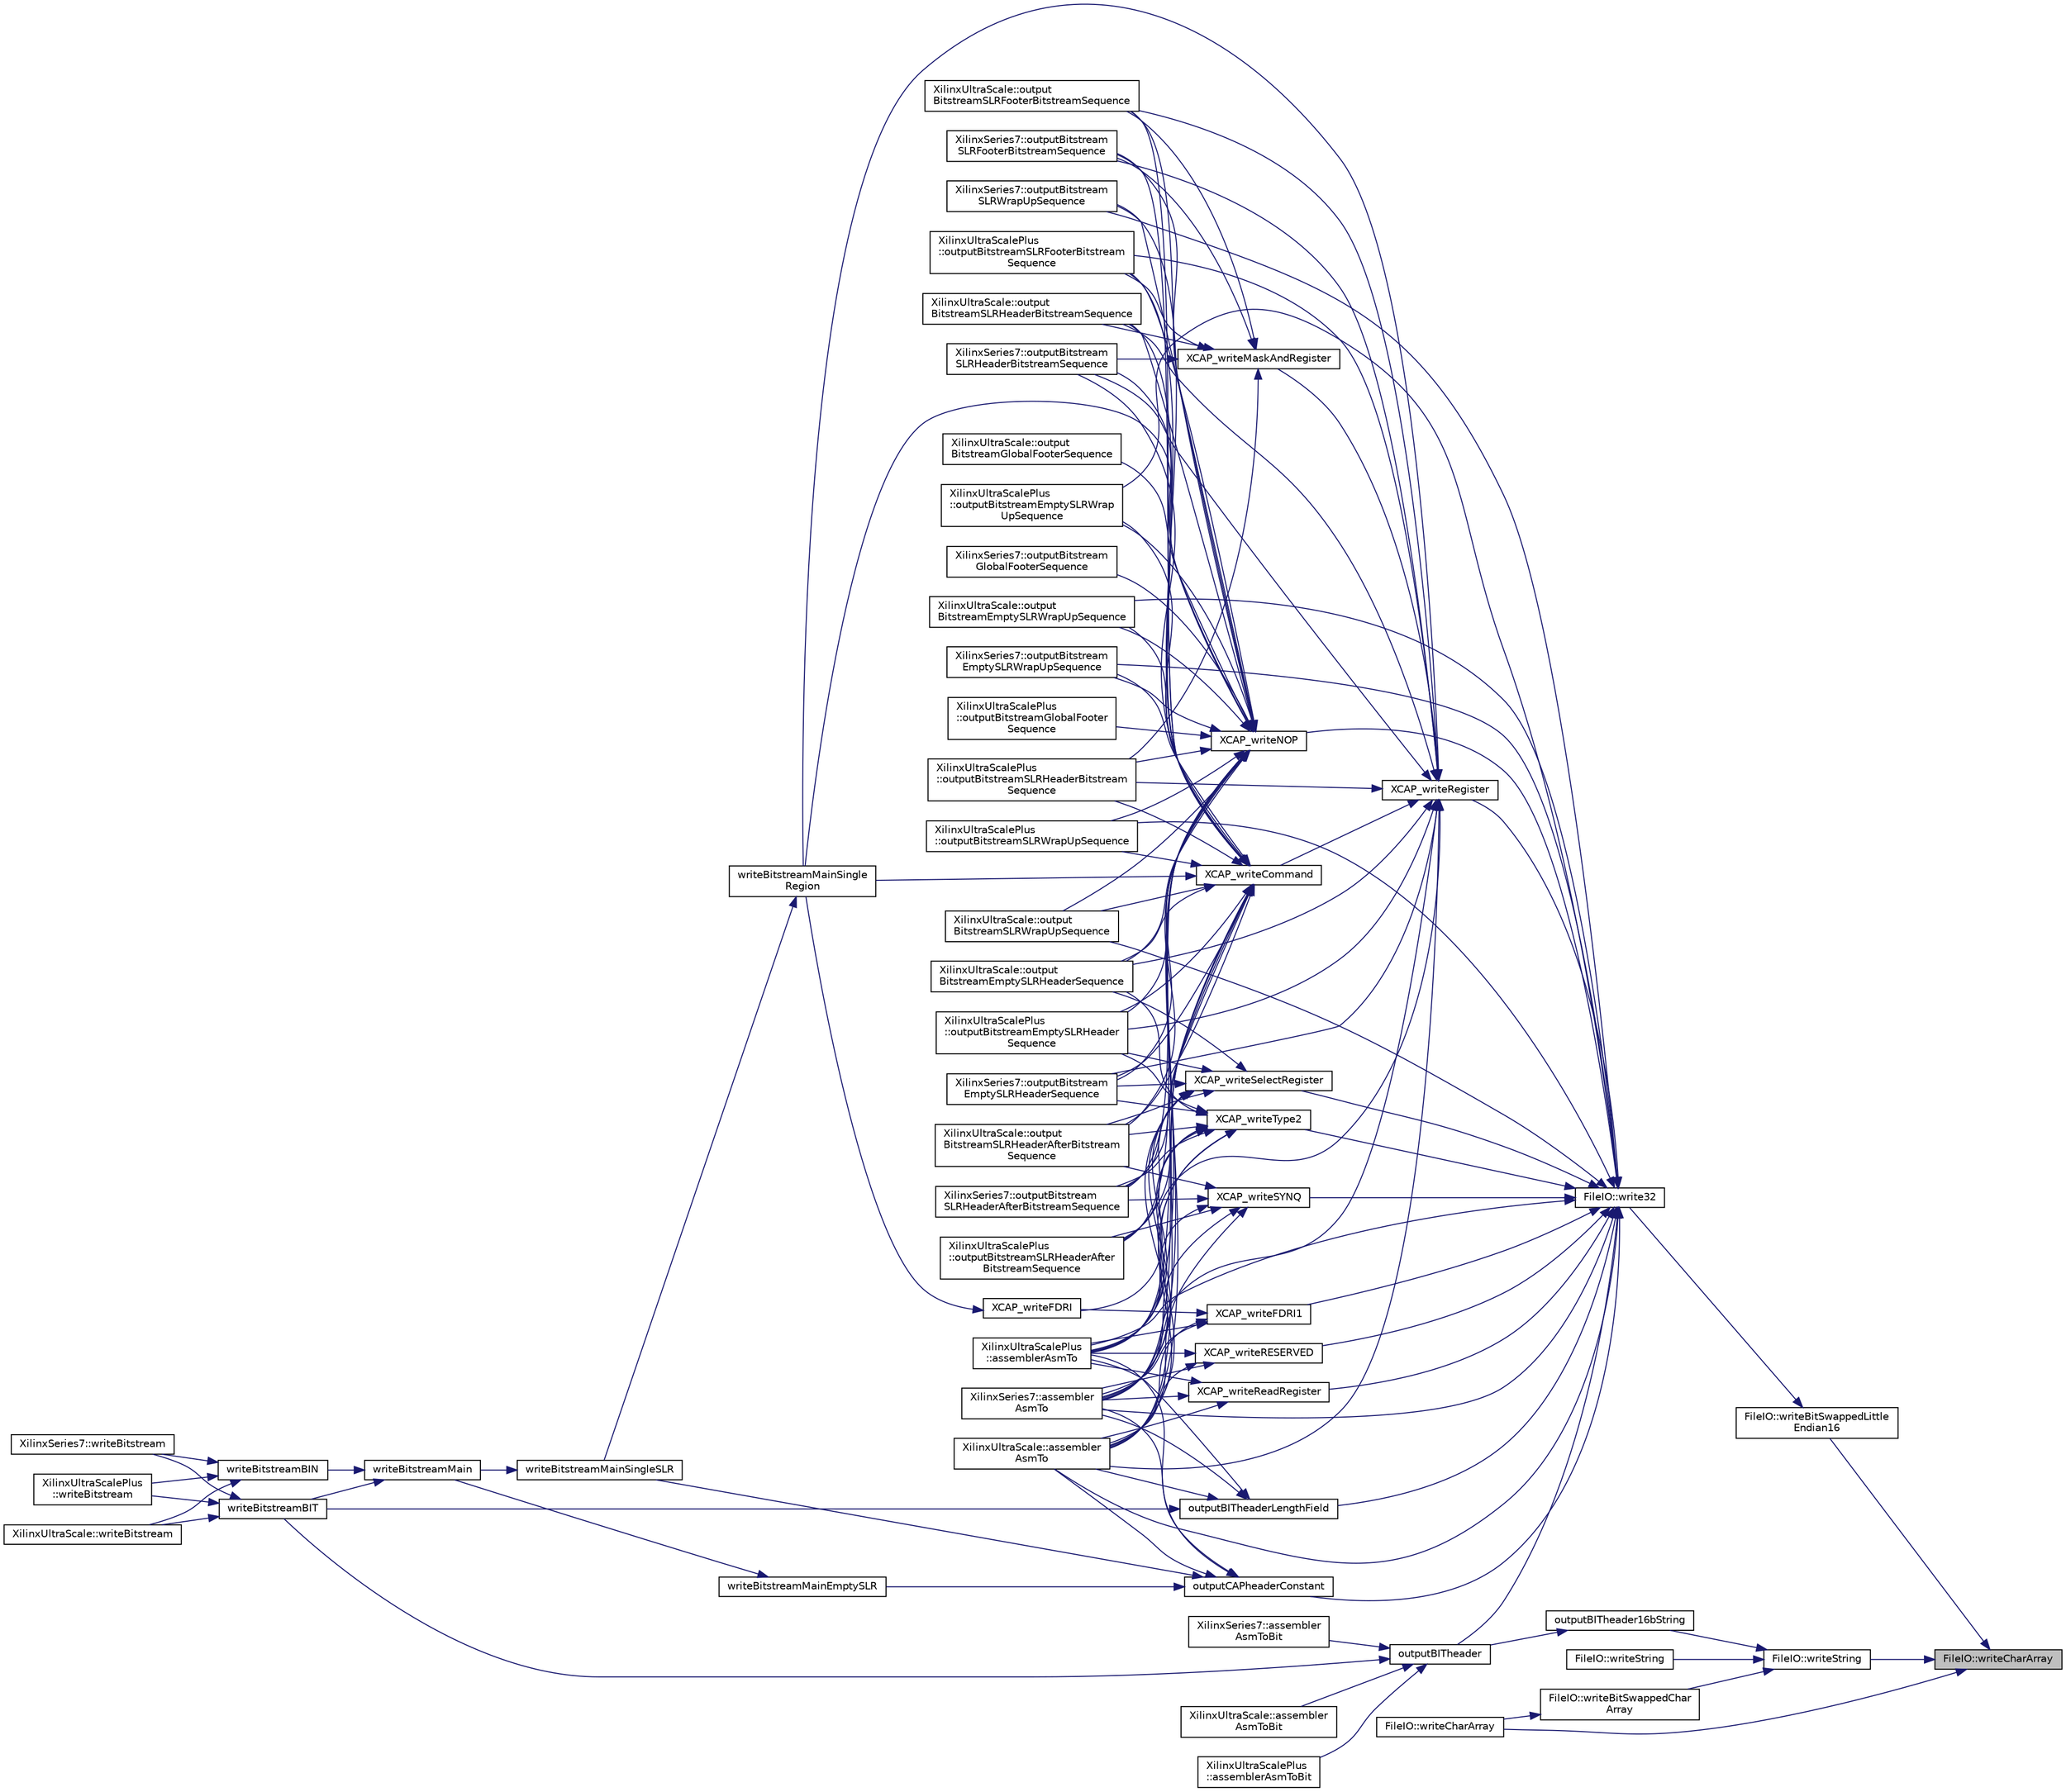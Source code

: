 digraph "FileIO::writeCharArray"
{
 // INTERACTIVE_SVG=YES
 // LATEX_PDF_SIZE
  edge [fontname="Helvetica",fontsize="10",labelfontname="Helvetica",labelfontsize="10"];
  node [fontname="Helvetica",fontsize="10",shape=record];
  rankdir="RL";
  Node1 [label="FileIO::writeCharArray",height=0.2,width=0.4,color="black", fillcolor="grey75", style="filled", fontcolor="black",tooltip=" "];
  Node1 -> Node2 [dir="back",color="midnightblue",fontsize="10",style="solid",fontname="Helvetica"];
  Node2 [label="FileIO::writeBitSwappedLittle\lEndian16",height=0.2,width=0.4,color="black", fillcolor="white", style="filled",URL="$namespaceFileIO.html#ad3152bc558b95cb7f9c30ffac1226fc4",tooltip=" "];
  Node2 -> Node3 [dir="back",color="midnightblue",fontsize="10",style="solid",fontname="Helvetica"];
  Node3 [label="FileIO::write32",height=0.2,width=0.4,color="black", fillcolor="white", style="filled",URL="$namespaceFileIO.html#afa294bfd5dd5b103f150467ec14e64a9",tooltip=" "];
  Node3 -> Node4 [dir="back",color="midnightblue",fontsize="10",style="solid",fontname="Helvetica"];
  Node4 [label="XilinxSeries7::assembler\lAsmTo",height=0.2,width=0.4,color="black", fillcolor="white", style="filled",URL="$classXilinxSeries7.html#a55408605598e79ef1e48420adf6848dd",tooltip=" "];
  Node3 -> Node5 [dir="back",color="midnightblue",fontsize="10",style="solid",fontname="Helvetica"];
  Node5 [label="XilinxUltraScale::assembler\lAsmTo",height=0.2,width=0.4,color="black", fillcolor="white", style="filled",URL="$classXilinxUltraScale.html#afc4e9db4c8bcd178dc5cdbb383973051",tooltip=" "];
  Node3 -> Node6 [dir="back",color="midnightblue",fontsize="10",style="solid",fontname="Helvetica"];
  Node6 [label="XilinxUltraScalePlus\l::assemblerAsmTo",height=0.2,width=0.4,color="black", fillcolor="white", style="filled",URL="$classXilinxUltraScalePlus.html#a7f5dd1945da9b8e8624369beb36c403d",tooltip=" "];
  Node3 -> Node7 [dir="back",color="midnightblue",fontsize="10",style="solid",fontname="Helvetica"];
  Node7 [label="outputBITheader",height=0.2,width=0.4,color="black", fillcolor="white", style="filled",URL="$inlineOutput_8h.html#a0c4ad3b4e1c62c65e46e9cd76047b39e",tooltip=" "];
  Node7 -> Node8 [dir="back",color="midnightblue",fontsize="10",style="solid",fontname="Helvetica"];
  Node8 [label="XilinxSeries7::assembler\lAsmToBit",height=0.2,width=0.4,color="black", fillcolor="white", style="filled",URL="$classXilinxSeries7.html#a5eba055b502e6ec005effa869b5c111b",tooltip=" "];
  Node7 -> Node9 [dir="back",color="midnightblue",fontsize="10",style="solid",fontname="Helvetica"];
  Node9 [label="XilinxUltraScale::assembler\lAsmToBit",height=0.2,width=0.4,color="black", fillcolor="white", style="filled",URL="$classXilinxUltraScale.html#a0c9e824e7511341e771c32f04bee4aa5",tooltip=" "];
  Node7 -> Node10 [dir="back",color="midnightblue",fontsize="10",style="solid",fontname="Helvetica"];
  Node10 [label="XilinxUltraScalePlus\l::assemblerAsmToBit",height=0.2,width=0.4,color="black", fillcolor="white", style="filled",URL="$classXilinxUltraScalePlus.html#a1aa2f41f22930582064e24bc6552eb09",tooltip=" "];
  Node7 -> Node11 [dir="back",color="midnightblue",fontsize="10",style="solid",fontname="Helvetica"];
  Node11 [label="writeBitstreamBIT",height=0.2,width=0.4,color="black", fillcolor="white", style="filled",URL="$inlineOutput_8h.html#a0add7e2ac43d97c33fb291db7ddce9ec",tooltip=" "];
  Node11 -> Node12 [dir="back",color="midnightblue",fontsize="10",style="solid",fontname="Helvetica"];
  Node12 [label="XilinxSeries7::writeBitstream",height=0.2,width=0.4,color="black", fillcolor="white", style="filled",URL="$classXilinxSeries7.html#a8e89db38dbb60abae6aeec780fff5015",tooltip=" "];
  Node11 -> Node13 [dir="back",color="midnightblue",fontsize="10",style="solid",fontname="Helvetica"];
  Node13 [label="XilinxUltraScalePlus\l::writeBitstream",height=0.2,width=0.4,color="black", fillcolor="white", style="filled",URL="$classXilinxUltraScalePlus.html#a9ccfa49a6f644294caee371fec039174",tooltip=" "];
  Node11 -> Node14 [dir="back",color="midnightblue",fontsize="10",style="solid",fontname="Helvetica"];
  Node14 [label="XilinxUltraScale::writeBitstream",height=0.2,width=0.4,color="black", fillcolor="white", style="filled",URL="$classXilinxUltraScale.html#af163f68ca538a15deb895f71c18e29f1",tooltip=" "];
  Node3 -> Node15 [dir="back",color="midnightblue",fontsize="10",style="solid",fontname="Helvetica"];
  Node15 [label="outputBITheaderLengthField",height=0.2,width=0.4,color="black", fillcolor="white", style="filled",URL="$inlineOutput_8h.html#a9b17679cb3f38c38b0faa8f0eff9fda6",tooltip=" "];
  Node15 -> Node4 [dir="back",color="midnightblue",fontsize="10",style="solid",fontname="Helvetica"];
  Node15 -> Node5 [dir="back",color="midnightblue",fontsize="10",style="solid",fontname="Helvetica"];
  Node15 -> Node6 [dir="back",color="midnightblue",fontsize="10",style="solid",fontname="Helvetica"];
  Node15 -> Node11 [dir="back",color="midnightblue",fontsize="10",style="solid",fontname="Helvetica"];
  Node3 -> Node16 [dir="back",color="midnightblue",fontsize="10",style="solid",fontname="Helvetica"];
  Node16 [label="XilinxUltraScalePlus\l::outputBitstreamEmptySLRWrap\lUpSequence",height=0.2,width=0.4,color="black", fillcolor="white", style="filled",URL="$classXilinxUltraScalePlus.html#abb22b7fd472cce80f5b270dfcdd5ae9b",tooltip=" "];
  Node3 -> Node17 [dir="back",color="midnightblue",fontsize="10",style="solid",fontname="Helvetica"];
  Node17 [label="XilinxUltraScale::output\lBitstreamEmptySLRWrapUpSequence",height=0.2,width=0.4,color="black", fillcolor="white", style="filled",URL="$classXilinxUltraScale.html#a6f9106dbebe8238c462168682c2b698f",tooltip=" "];
  Node3 -> Node18 [dir="back",color="midnightblue",fontsize="10",style="solid",fontname="Helvetica"];
  Node18 [label="XilinxSeries7::outputBitstream\lEmptySLRWrapUpSequence",height=0.2,width=0.4,color="black", fillcolor="white", style="filled",URL="$classXilinxSeries7.html#a72052347225f7095ff980ce68b207d55",tooltip=" "];
  Node3 -> Node19 [dir="back",color="midnightblue",fontsize="10",style="solid",fontname="Helvetica"];
  Node19 [label="XilinxUltraScalePlus\l::outputBitstreamSLRWrapUpSequence",height=0.2,width=0.4,color="black", fillcolor="white", style="filled",URL="$classXilinxUltraScalePlus.html#af7e5019f3c45360abdf3fb4bda8d06ae",tooltip=" "];
  Node3 -> Node20 [dir="back",color="midnightblue",fontsize="10",style="solid",fontname="Helvetica"];
  Node20 [label="XilinxSeries7::outputBitstream\lSLRWrapUpSequence",height=0.2,width=0.4,color="black", fillcolor="white", style="filled",URL="$classXilinxSeries7.html#a2dedd177e85edd6911fedc87a87af82f",tooltip=" "];
  Node3 -> Node21 [dir="back",color="midnightblue",fontsize="10",style="solid",fontname="Helvetica"];
  Node21 [label="XilinxUltraScale::output\lBitstreamSLRWrapUpSequence",height=0.2,width=0.4,color="black", fillcolor="white", style="filled",URL="$classXilinxUltraScale.html#a907aa9d9c52fb0f58d1038c3ae994e8f",tooltip=" "];
  Node3 -> Node22 [dir="back",color="midnightblue",fontsize="10",style="solid",fontname="Helvetica"];
  Node22 [label="outputCAPheaderConstant",height=0.2,width=0.4,color="black", fillcolor="white", style="filled",URL="$inlineOutput_8h.html#a8fe62d8bda9cec6b6de8d1d13539044d",tooltip=" "];
  Node22 -> Node4 [dir="back",color="midnightblue",fontsize="10",style="solid",fontname="Helvetica"];
  Node22 -> Node5 [dir="back",color="midnightblue",fontsize="10",style="solid",fontname="Helvetica"];
  Node22 -> Node6 [dir="back",color="midnightblue",fontsize="10",style="solid",fontname="Helvetica"];
  Node22 -> Node23 [dir="back",color="midnightblue",fontsize="10",style="solid",fontname="Helvetica"];
  Node23 [label="writeBitstreamMainEmptySLR",height=0.2,width=0.4,color="black", fillcolor="white", style="filled",URL="$inlineOutput_8h.html#a4f52ac6156f635c9592b03690073d51a",tooltip=" "];
  Node23 -> Node24 [dir="back",color="midnightblue",fontsize="10",style="solid",fontname="Helvetica"];
  Node24 [label="writeBitstreamMain",height=0.2,width=0.4,color="black", fillcolor="white", style="filled",URL="$inlineOutput_8h.html#a3064b8b594edb427558e5c0c5935ba95",tooltip=" "];
  Node24 -> Node25 [dir="back",color="midnightblue",fontsize="10",style="solid",fontname="Helvetica"];
  Node25 [label="writeBitstreamBIN",height=0.2,width=0.4,color="black", fillcolor="white", style="filled",URL="$inlineOutput_8h.html#a219921af6a6c3663879d6929317e2a20",tooltip=" "];
  Node25 -> Node12 [dir="back",color="midnightblue",fontsize="10",style="solid",fontname="Helvetica"];
  Node25 -> Node13 [dir="back",color="midnightblue",fontsize="10",style="solid",fontname="Helvetica"];
  Node25 -> Node14 [dir="back",color="midnightblue",fontsize="10",style="solid",fontname="Helvetica"];
  Node24 -> Node11 [dir="back",color="midnightblue",fontsize="10",style="solid",fontname="Helvetica"];
  Node22 -> Node26 [dir="back",color="midnightblue",fontsize="10",style="solid",fontname="Helvetica"];
  Node26 [label="writeBitstreamMainSingleSLR",height=0.2,width=0.4,color="black", fillcolor="white", style="filled",URL="$inlineOutput_8h.html#a5fd8525df590cbfc7afc058df8335ab8",tooltip=" "];
  Node26 -> Node24 [dir="back",color="midnightblue",fontsize="10",style="solid",fontname="Helvetica"];
  Node3 -> Node27 [dir="back",color="midnightblue",fontsize="10",style="solid",fontname="Helvetica"];
  Node27 [label="XCAP_writeFDRI1",height=0.2,width=0.4,color="black", fillcolor="white", style="filled",URL="$inlineCAP_8h.html#a4d5beb2ea0b41f6e58399b91f402018e",tooltip="Generate and write only a type 1 FDRI command."];
  Node27 -> Node4 [dir="back",color="midnightblue",fontsize="10",style="solid",fontname="Helvetica"];
  Node27 -> Node5 [dir="back",color="midnightblue",fontsize="10",style="solid",fontname="Helvetica"];
  Node27 -> Node6 [dir="back",color="midnightblue",fontsize="10",style="solid",fontname="Helvetica"];
  Node27 -> Node28 [dir="back",color="midnightblue",fontsize="10",style="solid",fontname="Helvetica"];
  Node28 [label="XCAP_writeFDRI",height=0.2,width=0.4,color="black", fillcolor="white", style="filled",URL="$inlineCAP_8h.html#a53b36536da1931208ed86ec193d53a96",tooltip="Generate and write an FDRI command. Always uses type 2 command for simplicity."];
  Node28 -> Node29 [dir="back",color="midnightblue",fontsize="10",style="solid",fontname="Helvetica"];
  Node29 [label="writeBitstreamMainSingle\lRegion",height=0.2,width=0.4,color="black", fillcolor="white", style="filled",URL="$inlineOutput_8h.html#af14ad53082c77eb7649df04c0ccd87bf",tooltip=" "];
  Node29 -> Node26 [dir="back",color="midnightblue",fontsize="10",style="solid",fontname="Helvetica"];
  Node3 -> Node30 [dir="back",color="midnightblue",fontsize="10",style="solid",fontname="Helvetica"];
  Node30 [label="XCAP_writeNOP",height=0.2,width=0.4,color="black", fillcolor="white", style="filled",URL="$inlineCAP_8h.html#ae2bc9aff89db85a902d83e720fb6aea4",tooltip="Generate the encoding for NOP instructions and write them to file ofstream."];
  Node30 -> Node4 [dir="back",color="midnightblue",fontsize="10",style="solid",fontname="Helvetica"];
  Node30 -> Node5 [dir="back",color="midnightblue",fontsize="10",style="solid",fontname="Helvetica"];
  Node30 -> Node6 [dir="back",color="midnightblue",fontsize="10",style="solid",fontname="Helvetica"];
  Node30 -> Node31 [dir="back",color="midnightblue",fontsize="10",style="solid",fontname="Helvetica"];
  Node31 [label="XilinxUltraScalePlus\l::outputBitstreamEmptySLRHeader\lSequence",height=0.2,width=0.4,color="black", fillcolor="white", style="filled",URL="$classXilinxUltraScalePlus.html#a62860b8feb969823efe314884632cdf5",tooltip=" "];
  Node30 -> Node32 [dir="back",color="midnightblue",fontsize="10",style="solid",fontname="Helvetica"];
  Node32 [label="XilinxSeries7::outputBitstream\lEmptySLRHeaderSequence",height=0.2,width=0.4,color="black", fillcolor="white", style="filled",URL="$classXilinxSeries7.html#a91a3c0ba562a173a1025c3e88bb3a396",tooltip=" "];
  Node30 -> Node33 [dir="back",color="midnightblue",fontsize="10",style="solid",fontname="Helvetica"];
  Node33 [label="XilinxUltraScale::output\lBitstreamEmptySLRHeaderSequence",height=0.2,width=0.4,color="black", fillcolor="white", style="filled",URL="$classXilinxUltraScale.html#ae14390ee28e7fb6f68e83b6c712b5a43",tooltip=" "];
  Node30 -> Node17 [dir="back",color="midnightblue",fontsize="10",style="solid",fontname="Helvetica"];
  Node30 -> Node16 [dir="back",color="midnightblue",fontsize="10",style="solid",fontname="Helvetica"];
  Node30 -> Node18 [dir="back",color="midnightblue",fontsize="10",style="solid",fontname="Helvetica"];
  Node30 -> Node34 [dir="back",color="midnightblue",fontsize="10",style="solid",fontname="Helvetica"];
  Node34 [label="XilinxSeries7::outputBitstream\lGlobalFooterSequence",height=0.2,width=0.4,color="black", fillcolor="white", style="filled",URL="$classXilinxSeries7.html#af64c6fe4b86897baa2fa6e64fed1c6af",tooltip=" "];
  Node30 -> Node35 [dir="back",color="midnightblue",fontsize="10",style="solid",fontname="Helvetica"];
  Node35 [label="XilinxUltraScalePlus\l::outputBitstreamGlobalFooter\lSequence",height=0.2,width=0.4,color="black", fillcolor="white", style="filled",URL="$classXilinxUltraScalePlus.html#aea7bba267c386108c5b335cb61e3fad6",tooltip=" "];
  Node30 -> Node36 [dir="back",color="midnightblue",fontsize="10",style="solid",fontname="Helvetica"];
  Node36 [label="XilinxUltraScale::output\lBitstreamGlobalFooterSequence",height=0.2,width=0.4,color="black", fillcolor="white", style="filled",URL="$classXilinxUltraScale.html#a7af5e17d3ef663e7e539d3f815ca2d48",tooltip=" "];
  Node30 -> Node37 [dir="back",color="midnightblue",fontsize="10",style="solid",fontname="Helvetica"];
  Node37 [label="XilinxUltraScale::output\lBitstreamSLRFooterBitstreamSequence",height=0.2,width=0.4,color="black", fillcolor="white", style="filled",URL="$classXilinxUltraScale.html#af294615bb77ed6aef666bbac5b6f0b59",tooltip=" "];
  Node30 -> Node38 [dir="back",color="midnightblue",fontsize="10",style="solid",fontname="Helvetica"];
  Node38 [label="XilinxSeries7::outputBitstream\lSLRFooterBitstreamSequence",height=0.2,width=0.4,color="black", fillcolor="white", style="filled",URL="$classXilinxSeries7.html#a3af4f704c72de38a357b3d7162f39e63",tooltip=" "];
  Node30 -> Node39 [dir="back",color="midnightblue",fontsize="10",style="solid",fontname="Helvetica"];
  Node39 [label="XilinxUltraScalePlus\l::outputBitstreamSLRFooterBitstream\lSequence",height=0.2,width=0.4,color="black", fillcolor="white", style="filled",URL="$classXilinxUltraScalePlus.html#a0f85d780e00a3bc687831b8bc1d3646c",tooltip=" "];
  Node30 -> Node40 [dir="back",color="midnightblue",fontsize="10",style="solid",fontname="Helvetica"];
  Node40 [label="XilinxUltraScale::output\lBitstreamSLRHeaderAfterBitstream\lSequence",height=0.2,width=0.4,color="black", fillcolor="white", style="filled",URL="$classXilinxUltraScale.html#add2aeffe25f7261c7f240e6aeaf686fa",tooltip=" "];
  Node30 -> Node41 [dir="back",color="midnightblue",fontsize="10",style="solid",fontname="Helvetica"];
  Node41 [label="XilinxSeries7::outputBitstream\lSLRHeaderAfterBitstreamSequence",height=0.2,width=0.4,color="black", fillcolor="white", style="filled",URL="$classXilinxSeries7.html#a25f779cb66534990336e9e6abbca8e9a",tooltip=" "];
  Node30 -> Node42 [dir="back",color="midnightblue",fontsize="10",style="solid",fontname="Helvetica"];
  Node42 [label="XilinxUltraScalePlus\l::outputBitstreamSLRHeaderAfter\lBitstreamSequence",height=0.2,width=0.4,color="black", fillcolor="white", style="filled",URL="$classXilinxUltraScalePlus.html#a15594d8a8ef3e566a76d4266543cb5f3",tooltip=" "];
  Node30 -> Node43 [dir="back",color="midnightblue",fontsize="10",style="solid",fontname="Helvetica"];
  Node43 [label="XilinxUltraScale::output\lBitstreamSLRHeaderBitstreamSequence",height=0.2,width=0.4,color="black", fillcolor="white", style="filled",URL="$classXilinxUltraScale.html#af02eeea33625e348469cb6e4957f4632",tooltip=" "];
  Node30 -> Node44 [dir="back",color="midnightblue",fontsize="10",style="solid",fontname="Helvetica"];
  Node44 [label="XilinxSeries7::outputBitstream\lSLRHeaderBitstreamSequence",height=0.2,width=0.4,color="black", fillcolor="white", style="filled",URL="$classXilinxSeries7.html#aee61eb0fdac436117fc21932118d98e9",tooltip=" "];
  Node30 -> Node45 [dir="back",color="midnightblue",fontsize="10",style="solid",fontname="Helvetica"];
  Node45 [label="XilinxUltraScalePlus\l::outputBitstreamSLRHeaderBitstream\lSequence",height=0.2,width=0.4,color="black", fillcolor="white", style="filled",URL="$classXilinxUltraScalePlus.html#afd2fb1ce101f83febe2024561c823a11",tooltip=" "];
  Node30 -> Node20 [dir="back",color="midnightblue",fontsize="10",style="solid",fontname="Helvetica"];
  Node30 -> Node21 [dir="back",color="midnightblue",fontsize="10",style="solid",fontname="Helvetica"];
  Node30 -> Node19 [dir="back",color="midnightblue",fontsize="10",style="solid",fontname="Helvetica"];
  Node30 -> Node29 [dir="back",color="midnightblue",fontsize="10",style="solid",fontname="Helvetica"];
  Node3 -> Node46 [dir="back",color="midnightblue",fontsize="10",style="solid",fontname="Helvetica"];
  Node46 [label="XCAP_writeReadRegister",height=0.2,width=0.4,color="black", fillcolor="white", style="filled",URL="$inlineCAP_8h.html#aedc42f01b31e3e5ab31304a44c28bf75",tooltip="Generate the encoding for reading a CAP register and write it to file ofstream."];
  Node46 -> Node4 [dir="back",color="midnightblue",fontsize="10",style="solid",fontname="Helvetica"];
  Node46 -> Node6 [dir="back",color="midnightblue",fontsize="10",style="solid",fontname="Helvetica"];
  Node46 -> Node5 [dir="back",color="midnightblue",fontsize="10",style="solid",fontname="Helvetica"];
  Node3 -> Node47 [dir="back",color="midnightblue",fontsize="10",style="solid",fontname="Helvetica"];
  Node47 [label="XCAP_writeRegister",height=0.2,width=0.4,color="black", fillcolor="white", style="filled",URL="$inlineCAP_8h.html#a24c8331140999d0419c1a11ab3250d96",tooltip="Generate the encoding for writing a CAP register and write it to file ofstream."];
  Node47 -> Node4 [dir="back",color="midnightblue",fontsize="10",style="solid",fontname="Helvetica"];
  Node47 -> Node5 [dir="back",color="midnightblue",fontsize="10",style="solid",fontname="Helvetica"];
  Node47 -> Node6 [dir="back",color="midnightblue",fontsize="10",style="solid",fontname="Helvetica"];
  Node47 -> Node33 [dir="back",color="midnightblue",fontsize="10",style="solid",fontname="Helvetica"];
  Node47 -> Node32 [dir="back",color="midnightblue",fontsize="10",style="solid",fontname="Helvetica"];
  Node47 -> Node31 [dir="back",color="midnightblue",fontsize="10",style="solid",fontname="Helvetica"];
  Node47 -> Node38 [dir="back",color="midnightblue",fontsize="10",style="solid",fontname="Helvetica"];
  Node47 -> Node37 [dir="back",color="midnightblue",fontsize="10",style="solid",fontname="Helvetica"];
  Node47 -> Node39 [dir="back",color="midnightblue",fontsize="10",style="solid",fontname="Helvetica"];
  Node47 -> Node45 [dir="back",color="midnightblue",fontsize="10",style="solid",fontname="Helvetica"];
  Node47 -> Node44 [dir="back",color="midnightblue",fontsize="10",style="solid",fontname="Helvetica"];
  Node47 -> Node43 [dir="back",color="midnightblue",fontsize="10",style="solid",fontname="Helvetica"];
  Node47 -> Node29 [dir="back",color="midnightblue",fontsize="10",style="solid",fontname="Helvetica"];
  Node47 -> Node48 [dir="back",color="midnightblue",fontsize="10",style="solid",fontname="Helvetica"];
  Node48 [label="XCAP_writeCommand",height=0.2,width=0.4,color="black", fillcolor="white", style="filled",URL="$inlineCAP_8h.html#a523184af01d1123a582731ec80edb78b",tooltip="Generate the encoding for writing a CAP command and write it to file ofstream."];
  Node48 -> Node4 [dir="back",color="midnightblue",fontsize="10",style="solid",fontname="Helvetica"];
  Node48 -> Node5 [dir="back",color="midnightblue",fontsize="10",style="solid",fontname="Helvetica"];
  Node48 -> Node6 [dir="back",color="midnightblue",fontsize="10",style="solid",fontname="Helvetica"];
  Node48 -> Node31 [dir="back",color="midnightblue",fontsize="10",style="solid",fontname="Helvetica"];
  Node48 -> Node33 [dir="back",color="midnightblue",fontsize="10",style="solid",fontname="Helvetica"];
  Node48 -> Node32 [dir="back",color="midnightblue",fontsize="10",style="solid",fontname="Helvetica"];
  Node48 -> Node18 [dir="back",color="midnightblue",fontsize="10",style="solid",fontname="Helvetica"];
  Node48 -> Node16 [dir="back",color="midnightblue",fontsize="10",style="solid",fontname="Helvetica"];
  Node48 -> Node17 [dir="back",color="midnightblue",fontsize="10",style="solid",fontname="Helvetica"];
  Node48 -> Node39 [dir="back",color="midnightblue",fontsize="10",style="solid",fontname="Helvetica"];
  Node48 -> Node37 [dir="back",color="midnightblue",fontsize="10",style="solid",fontname="Helvetica"];
  Node48 -> Node38 [dir="back",color="midnightblue",fontsize="10",style="solid",fontname="Helvetica"];
  Node48 -> Node41 [dir="back",color="midnightblue",fontsize="10",style="solid",fontname="Helvetica"];
  Node48 -> Node40 [dir="back",color="midnightblue",fontsize="10",style="solid",fontname="Helvetica"];
  Node48 -> Node42 [dir="back",color="midnightblue",fontsize="10",style="solid",fontname="Helvetica"];
  Node48 -> Node45 [dir="back",color="midnightblue",fontsize="10",style="solid",fontname="Helvetica"];
  Node48 -> Node44 [dir="back",color="midnightblue",fontsize="10",style="solid",fontname="Helvetica"];
  Node48 -> Node43 [dir="back",color="midnightblue",fontsize="10",style="solid",fontname="Helvetica"];
  Node48 -> Node20 [dir="back",color="midnightblue",fontsize="10",style="solid",fontname="Helvetica"];
  Node48 -> Node19 [dir="back",color="midnightblue",fontsize="10",style="solid",fontname="Helvetica"];
  Node48 -> Node21 [dir="back",color="midnightblue",fontsize="10",style="solid",fontname="Helvetica"];
  Node48 -> Node29 [dir="back",color="midnightblue",fontsize="10",style="solid",fontname="Helvetica"];
  Node47 -> Node49 [dir="back",color="midnightblue",fontsize="10",style="solid",fontname="Helvetica"];
  Node49 [label="XCAP_writeMaskAndRegister",height=0.2,width=0.4,color="black", fillcolor="white", style="filled",URL="$inlineCAP_8h.html#a82026709921b8d2c04dc152f3d6e43ce",tooltip="Generate the encoding for writing a CAP register with a mask and write it to file ofstream."];
  Node49 -> Node38 [dir="back",color="midnightblue",fontsize="10",style="solid",fontname="Helvetica"];
  Node49 -> Node37 [dir="back",color="midnightblue",fontsize="10",style="solid",fontname="Helvetica"];
  Node49 -> Node39 [dir="back",color="midnightblue",fontsize="10",style="solid",fontname="Helvetica"];
  Node49 -> Node44 [dir="back",color="midnightblue",fontsize="10",style="solid",fontname="Helvetica"];
  Node49 -> Node45 [dir="back",color="midnightblue",fontsize="10",style="solid",fontname="Helvetica"];
  Node49 -> Node43 [dir="back",color="midnightblue",fontsize="10",style="solid",fontname="Helvetica"];
  Node3 -> Node50 [dir="back",color="midnightblue",fontsize="10",style="solid",fontname="Helvetica"];
  Node50 [label="XCAP_writeRESERVED",height=0.2,width=0.4,color="black", fillcolor="white", style="filled",URL="$inlineCAP_8h.html#a7d11e6758a06aae668fed38db62a46b9",tooltip="Generate the encoding for Reserved instructions and write them to file ofstream."];
  Node50 -> Node4 [dir="back",color="midnightblue",fontsize="10",style="solid",fontname="Helvetica"];
  Node50 -> Node6 [dir="back",color="midnightblue",fontsize="10",style="solid",fontname="Helvetica"];
  Node50 -> Node5 [dir="back",color="midnightblue",fontsize="10",style="solid",fontname="Helvetica"];
  Node3 -> Node51 [dir="back",color="midnightblue",fontsize="10",style="solid",fontname="Helvetica"];
  Node51 [label="XCAP_writeSelectRegister",height=0.2,width=0.4,color="black", fillcolor="white", style="filled",URL="$inlineCAP_8h.html#a725ef00dd44fad9f8a7679ee1f0bc206",tooltip="Generate the encoding for \"selecting\" a CAP register and write it to file ofstream."];
  Node51 -> Node4 [dir="back",color="midnightblue",fontsize="10",style="solid",fontname="Helvetica"];
  Node51 -> Node5 [dir="back",color="midnightblue",fontsize="10",style="solid",fontname="Helvetica"];
  Node51 -> Node6 [dir="back",color="midnightblue",fontsize="10",style="solid",fontname="Helvetica"];
  Node51 -> Node32 [dir="back",color="midnightblue",fontsize="10",style="solid",fontname="Helvetica"];
  Node51 -> Node31 [dir="back",color="midnightblue",fontsize="10",style="solid",fontname="Helvetica"];
  Node51 -> Node33 [dir="back",color="midnightblue",fontsize="10",style="solid",fontname="Helvetica"];
  Node51 -> Node42 [dir="back",color="midnightblue",fontsize="10",style="solid",fontname="Helvetica"];
  Node51 -> Node41 [dir="back",color="midnightblue",fontsize="10",style="solid",fontname="Helvetica"];
  Node51 -> Node40 [dir="back",color="midnightblue",fontsize="10",style="solid",fontname="Helvetica"];
  Node3 -> Node52 [dir="back",color="midnightblue",fontsize="10",style="solid",fontname="Helvetica"];
  Node52 [label="XCAP_writeSYNQ",height=0.2,width=0.4,color="black", fillcolor="white", style="filled",URL="$inlineCAP_8h.html#a5fe8b103348dfce03a0202271e2fec64",tooltip="Generate and write an SYNQ command."];
  Node52 -> Node4 [dir="back",color="midnightblue",fontsize="10",style="solid",fontname="Helvetica"];
  Node52 -> Node6 [dir="back",color="midnightblue",fontsize="10",style="solid",fontname="Helvetica"];
  Node52 -> Node5 [dir="back",color="midnightblue",fontsize="10",style="solid",fontname="Helvetica"];
  Node52 -> Node40 [dir="back",color="midnightblue",fontsize="10",style="solid",fontname="Helvetica"];
  Node52 -> Node41 [dir="back",color="midnightblue",fontsize="10",style="solid",fontname="Helvetica"];
  Node52 -> Node42 [dir="back",color="midnightblue",fontsize="10",style="solid",fontname="Helvetica"];
  Node3 -> Node53 [dir="back",color="midnightblue",fontsize="10",style="solid",fontname="Helvetica"];
  Node53 [label="XCAP_writeType2",height=0.2,width=0.4,color="black", fillcolor="white", style="filled",URL="$inlineCAP_8h.html#a7f88f7623171587d4aed5d8ae0ab6886",tooltip="Generate and write only a type 2 FDRI command."];
  Node53 -> Node4 [dir="back",color="midnightblue",fontsize="10",style="solid",fontname="Helvetica"];
  Node53 -> Node5 [dir="back",color="midnightblue",fontsize="10",style="solid",fontname="Helvetica"];
  Node53 -> Node6 [dir="back",color="midnightblue",fontsize="10",style="solid",fontname="Helvetica"];
  Node53 -> Node31 [dir="back",color="midnightblue",fontsize="10",style="solid",fontname="Helvetica"];
  Node53 -> Node32 [dir="back",color="midnightblue",fontsize="10",style="solid",fontname="Helvetica"];
  Node53 -> Node33 [dir="back",color="midnightblue",fontsize="10",style="solid",fontname="Helvetica"];
  Node53 -> Node40 [dir="back",color="midnightblue",fontsize="10",style="solid",fontname="Helvetica"];
  Node53 -> Node42 [dir="back",color="midnightblue",fontsize="10",style="solid",fontname="Helvetica"];
  Node53 -> Node41 [dir="back",color="midnightblue",fontsize="10",style="solid",fontname="Helvetica"];
  Node53 -> Node28 [dir="back",color="midnightblue",fontsize="10",style="solid",fontname="Helvetica"];
  Node1 -> Node54 [dir="back",color="midnightblue",fontsize="10",style="solid",fontname="Helvetica"];
  Node54 [label="FileIO::writeCharArray",height=0.2,width=0.4,color="black", fillcolor="white", style="filled",URL="$namespaceFileIO.html#ae8d2cb307b04937890ca400befd1ae9d",tooltip=" "];
  Node1 -> Node55 [dir="back",color="midnightblue",fontsize="10",style="solid",fontname="Helvetica"];
  Node55 [label="FileIO::writeString",height=0.2,width=0.4,color="black", fillcolor="white", style="filled",URL="$namespaceFileIO.html#a5593f85a33496231ece8ca1dd2b78b15",tooltip=" "];
  Node55 -> Node56 [dir="back",color="midnightblue",fontsize="10",style="solid",fontname="Helvetica"];
  Node56 [label="outputBITheader16bString",height=0.2,width=0.4,color="black", fillcolor="white", style="filled",URL="$inlineOutput_8h.html#ab5c46a8c5c50b0bbd4c9bfdd9c29051b",tooltip=" "];
  Node56 -> Node7 [dir="back",color="midnightblue",fontsize="10",style="solid",fontname="Helvetica"];
  Node55 -> Node57 [dir="back",color="midnightblue",fontsize="10",style="solid",fontname="Helvetica"];
  Node57 [label="FileIO::writeBitSwappedChar\lArray",height=0.2,width=0.4,color="black", fillcolor="white", style="filled",URL="$namespaceFileIO.html#a8deb2a4f3592dc47c868202fe55bb8fe",tooltip=" "];
  Node57 -> Node54 [dir="back",color="midnightblue",fontsize="10",style="solid",fontname="Helvetica"];
  Node55 -> Node58 [dir="back",color="midnightblue",fontsize="10",style="solid",fontname="Helvetica"];
  Node58 [label="FileIO::writeString",height=0.2,width=0.4,color="black", fillcolor="white", style="filled",URL="$namespaceFileIO.html#ab191ad8bbc44f10966073512bb18bb7d",tooltip=" "];
}
